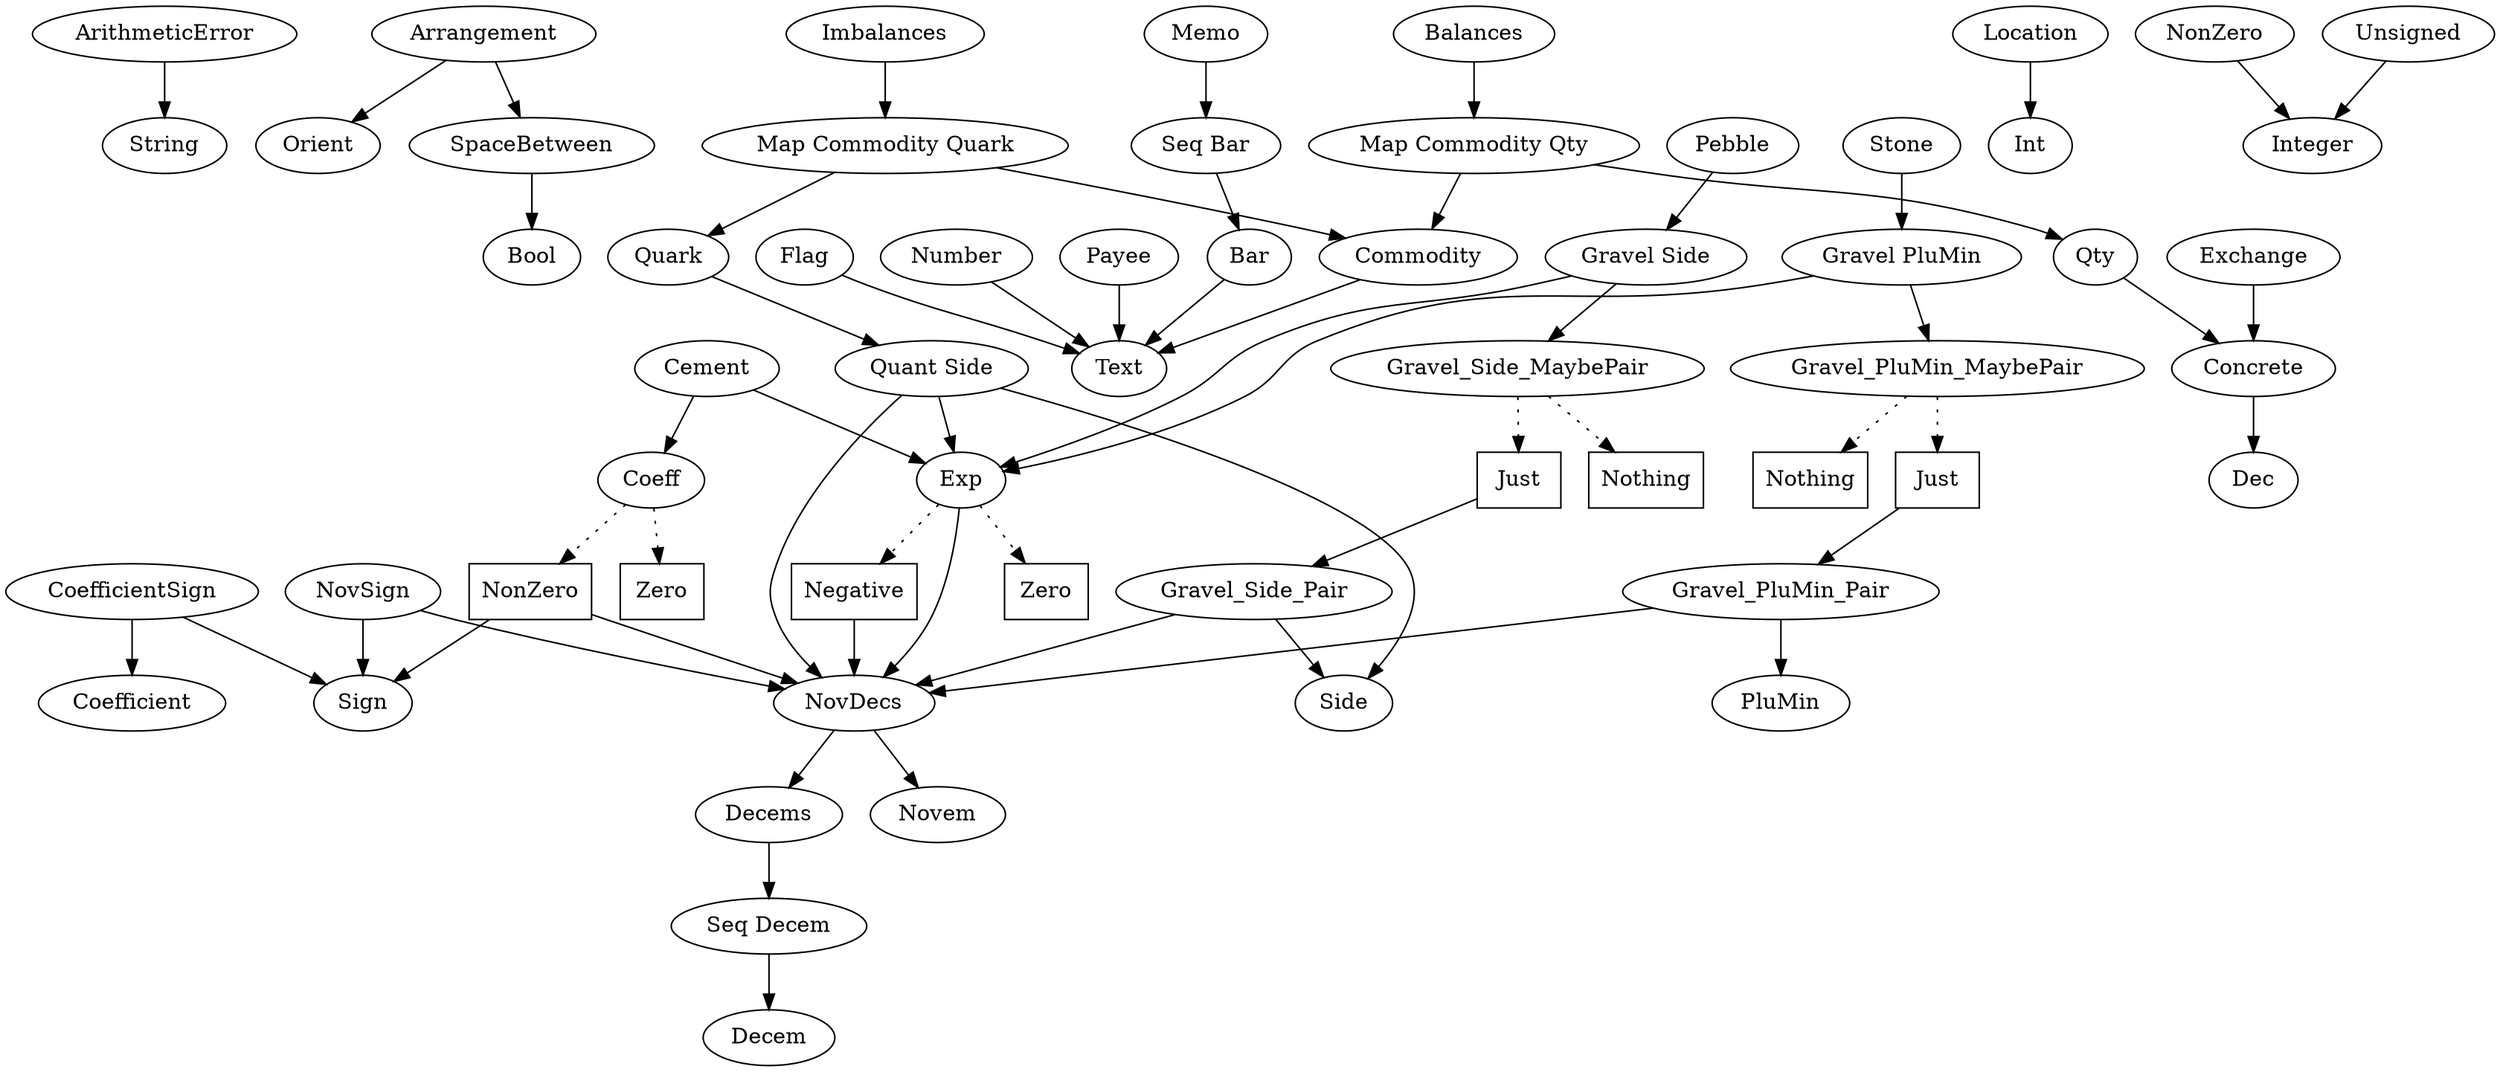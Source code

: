 digraph types {
  // ArithmeticError
  ArithmeticError -> String;

  // Arrangement
  Arrangement -> Orient;
  Arrangement -> SpaceBetween;

  // Balances
  Bal_Map [label="Map Commodity Qty"];
  Bal_Map -> Commodity;
  Bal_Map -> Qty;
  Balances -> Bal_Map;

  // Bar
  Bar -> Text;

  // Cement
  Cement -> { Coeff; Exp }

  /* Coeff */

  Coeff_Zero [shape=box, label="Zero"];
  Coeff_NonZero [shape=box, label="NonZero"];
  Coeff -> Coeff_Zero [style=dotted];
  Coeff -> Coeff_NonZero [style=dotted];
  Coeff_NonZero -> NovDecs;
  Coeff_NonZero -> Sign;

  // CoefficientSign
  CoefficientSign -> { Coefficient; Sign }

  // Commodity
  Commodity -> Text;

  // Concrete
  Concrete -> Dec;

  // Decems
  Seq_Decem [label="Seq Decem"];
  Seq_Decem -> Decem;
  Decems -> Seq_Decem;

  // Exchange
  Exchange -> Concrete;

  /* Exp */
  Exp -> NovDecs;
  Exp_Zero [shape=box, label="Zero"];
  Exp_Negative [shape=box, label="Negative"];
  Exp -> Exp_Zero [style=dotted];
  Exp -> Exp_Negative [style=dotted];
  Exp_Negative -> NovDecs;

  // Flag
  Flag -> Text;

  // Gravel
  // skip for now

  // Imbalances
  Imbalances_Map [label="Map Commodity Quark"]
  Imbalances_Map -> Commodity;
  Imbalances_Map -> Quark;
  Imbalances -> Imbalances_Map;

  // Location
  Location -> Int;

  // Memo
  Seq_Bar [label="Seq Bar"];
  Seq_Bar -> Bar;
  Memo -> Seq_Bar;

  // NonZero
  NonZero -> Integer;

  // NovDecs
  NovDecs -> Novem;
  NovDecs -> Decems;

  // NovSign
  NovSign -> NovDecs;
  NovSign -> Sign;

  // Number
  Number -> Text;

  // Orient
  Orient;

  // Payee
  Payee -> Text;

  // Pebble
  Gravel_Side [label="Gravel Side"];
  Gravel_Side -> Gravel_Side_MaybePair;
  Gravel_Side -> Exp;
  Gravel_Side_MaybePair -> Gravel_Side_Nothing [style=dotted];
  Gravel_Side_Nothing [shape=box,label="Nothing"];
  Gravel_Side_MaybePair -> Gravel_Side_Just [style=dotted];
  Gravel_Side_Just [shape=box,label="Just"];
  Gravel_Side_Just -> Gravel_Side_Pair;
  Gravel_Side_Pair -> Side;
  Gravel_Side_Pair -> NovDecs;
  Pebble -> Gravel_Side;

  // PluMin
  PluMin;

  // Qty
  Qty -> Concrete;

  // Quant - skip for now

  // Quark
  Quark -> Quant_Side;
  Quant_Side [label="Quant Side"];
  Quant_Side -> NovDecs;
  Quant_Side -> Exp;
  Quant_Side -> Side;

  // Side
  Side;

  // SpaceBetween
  SpaceBetween -> Bool;

  // Stone
  Gravel_PluMin [label="Gravel PluMin"];
  Gravel_PluMin -> Gravel_PluMin_MaybePair;
  Gravel_PluMin -> Exp;
  Gravel_PluMin_MaybePair -> Gravel_PluMin_Nothing [style=dotted];
  Gravel_PluMin_Nothing [shape=box,label="Nothing"];
  Gravel_PluMin_MaybePair -> Gravel_PluMin_Just [style=dotted];
  Gravel_PluMin_Just [shape=box,label="Just"];
  Gravel_PluMin_Just -> Gravel_PluMin_Pair;
  Gravel_PluMin_Pair -> PluMin;
  Gravel_PluMin_Pair -> NovDecs;
  Stone -> Gravel_PluMin;

  // Unsigned
  Unsigned -> Integer;

}
